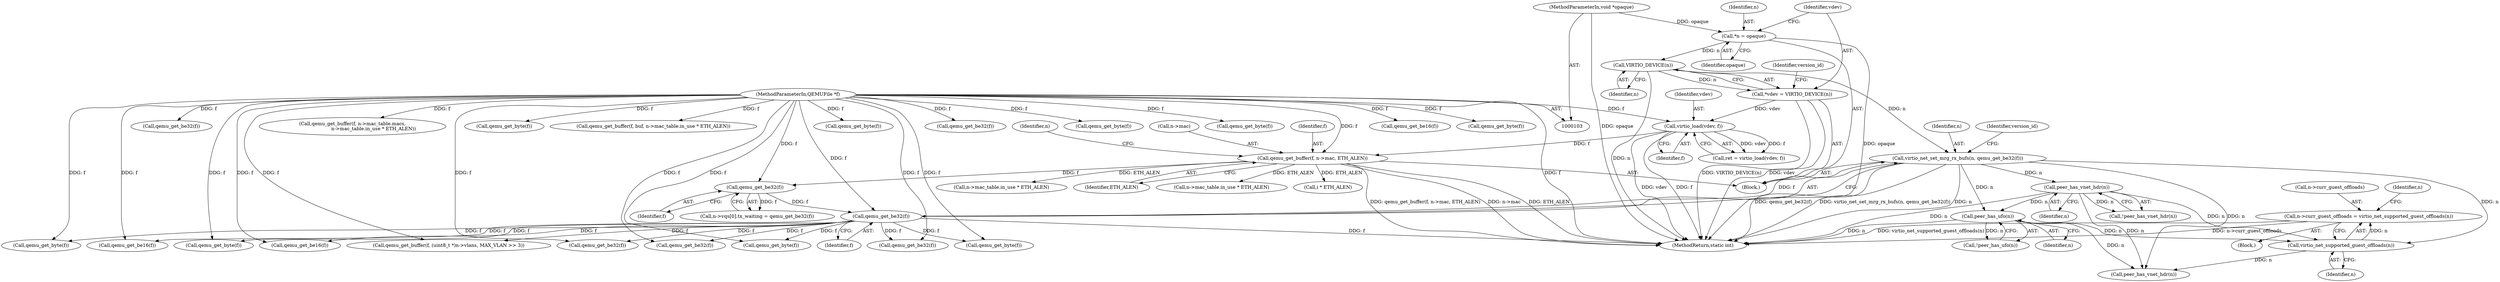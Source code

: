 digraph "0_qemu_eea750a5623ddac7a61982eec8f1c93481857578@pointer" {
"1000460" [label="(Call,n->curr_guest_offloads = virtio_net_supported_guest_offloads(n))"];
"1000464" [label="(Call,virtio_net_supported_guest_offloads(n))"];
"1000157" [label="(Call,virtio_net_set_mrg_rx_bufs(n, qemu_get_be32(f)))"];
"1000115" [label="(Call,VIRTIO_DEVICE(n))"];
"1000109" [label="(Call,*n = opaque)"];
"1000105" [label="(MethodParameterIn,void *opaque)"];
"1000159" [label="(Call,qemu_get_be32(f))"];
"1000155" [label="(Call,qemu_get_be32(f))"];
"1000141" [label="(Call,qemu_get_buffer(f, n->mac, ETH_ALEN))"];
"1000133" [label="(Call,virtio_load(vdev, f))"];
"1000113" [label="(Call,*vdev = VIRTIO_DEVICE(n))"];
"1000104" [label="(MethodParameterIn,QEMUFile *f)"];
"1000384" [label="(Call,peer_has_ufo(n))"];
"1000316" [label="(Call,peer_has_vnet_hdr(n))"];
"1000385" [label="(Identifier,n)"];
"1000467" [label="(Call,peer_has_vnet_hdr(n))"];
"1000464" [label="(Call,virtio_net_supported_guest_offloads(n))"];
"1000316" [label="(Call,peer_has_vnet_hdr(n))"];
"1000315" [label="(Call,!peer_has_vnet_hdr(n))"];
"1000151" [label="(Identifier,n)"];
"1000191" [label="(Call,qemu_get_be32(f))"];
"1000335" [label="(Call,qemu_get_byte(f))"];
"1000143" [label="(Call,n->mac)"];
"1000398" [label="(Block,)"];
"1000360" [label="(Call,qemu_get_byte(f))"];
"1000372" [label="(Call,qemu_get_byte(f))"];
"1000496" [label="(Call,i * ETH_ALEN)"];
"1000416" [label="(Call,qemu_get_be16(f))"];
"1000381" [label="(Call,qemu_get_byte(f))"];
"1000157" [label="(Call,virtio_net_set_mrg_rx_bufs(n, qemu_get_be32(f)))"];
"1000155" [label="(Call,qemu_get_be32(f))"];
"1000104" [label="(MethodParameterIn,QEMUFile *f)"];
"1000111" [label="(Identifier,opaque)"];
"1000109" [label="(Call,*n = opaque)"];
"1000141" [label="(Call,qemu_get_buffer(f, n->mac, ETH_ALEN))"];
"1000205" [label="(Call,qemu_get_byte(f))"];
"1000458" [label="(Call,qemu_get_be32(f))"];
"1000110" [label="(Identifier,n)"];
"1000113" [label="(Call,*vdev = VIRTIO_DEVICE(n))"];
"1000156" [label="(Identifier,f)"];
"1000468" [label="(Identifier,n)"];
"1000142" [label="(Identifier,f)"];
"1000465" [label="(Identifier,n)"];
"1000160" [label="(Identifier,f)"];
"1000169" [label="(Call,qemu_get_be16(f))"];
"1000354" [label="(Call,qemu_get_byte(f))"];
"1000147" [label="(Call,n->vqs[0].tx_waiting = qemu_get_be32(f))"];
"1000135" [label="(Identifier,f)"];
"1000460" [label="(Call,n->curr_guest_offloads = virtio_net_supported_guest_offloads(n))"];
"1000404" [label="(Call,qemu_get_be16(f))"];
"1000146" [label="(Identifier,ETH_ALEN)"];
"1000133" [label="(Call,virtio_load(vdev, f))"];
"1000229" [label="(Call,qemu_get_buffer(f, n->mac_table.macs,\n                            n->mac_table.in_use * ETH_ALEN))"];
"1000131" [label="(Call,ret = virtio_load(vdev, f))"];
"1000107" [label="(Block,)"];
"1000461" [label="(Call,n->curr_guest_offloads)"];
"1000159" [label="(Call,qemu_get_be32(f))"];
"1000541" [label="(MethodReturn,static int)"];
"1000163" [label="(Identifier,version_id)"];
"1000116" [label="(Identifier,n)"];
"1000115" [label="(Call,VIRTIO_DEVICE(n))"];
"1000383" [label="(Call,!peer_has_ufo(n))"];
"1000263" [label="(Call,n->mac_table.in_use * ETH_ALEN)"];
"1000134" [label="(Identifier,vdev)"];
"1000343" [label="(Call,qemu_get_byte(f))"];
"1000114" [label="(Identifier,vdev)"];
"1000313" [label="(Call,qemu_get_be32(f))"];
"1000260" [label="(Call,qemu_get_buffer(f, buf, n->mac_table.in_use * ETH_ALEN))"];
"1000218" [label="(Call,qemu_get_be32(f))"];
"1000317" [label="(Identifier,n)"];
"1000105" [label="(MethodParameterIn,void *opaque)"];
"1000158" [label="(Identifier,n)"];
"1000185" [label="(Call,qemu_get_be32(f))"];
"1000199" [label="(Call,qemu_get_byte(f))"];
"1000236" [label="(Call,n->mac_table.in_use * ETH_ALEN)"];
"1000123" [label="(Identifier,version_id)"];
"1000384" [label="(Call,peer_has_ufo(n))"];
"1000366" [label="(Call,qemu_get_byte(f))"];
"1000296" [label="(Call,qemu_get_buffer(f, (uint8_t *)n->vlans, MAX_VLAN >> 3))"];
"1000460" -> "1000398"  [label="AST: "];
"1000460" -> "1000464"  [label="CFG: "];
"1000461" -> "1000460"  [label="AST: "];
"1000464" -> "1000460"  [label="AST: "];
"1000468" -> "1000460"  [label="CFG: "];
"1000460" -> "1000541"  [label="DDG: n->curr_guest_offloads"];
"1000460" -> "1000541"  [label="DDG: virtio_net_supported_guest_offloads(n)"];
"1000464" -> "1000460"  [label="DDG: n"];
"1000464" -> "1000465"  [label="CFG: "];
"1000465" -> "1000464"  [label="AST: "];
"1000157" -> "1000464"  [label="DDG: n"];
"1000384" -> "1000464"  [label="DDG: n"];
"1000316" -> "1000464"  [label="DDG: n"];
"1000464" -> "1000467"  [label="DDG: n"];
"1000157" -> "1000107"  [label="AST: "];
"1000157" -> "1000159"  [label="CFG: "];
"1000158" -> "1000157"  [label="AST: "];
"1000159" -> "1000157"  [label="AST: "];
"1000163" -> "1000157"  [label="CFG: "];
"1000157" -> "1000541"  [label="DDG: qemu_get_be32(f)"];
"1000157" -> "1000541"  [label="DDG: virtio_net_set_mrg_rx_bufs(n, qemu_get_be32(f))"];
"1000157" -> "1000541"  [label="DDG: n"];
"1000115" -> "1000157"  [label="DDG: n"];
"1000159" -> "1000157"  [label="DDG: f"];
"1000157" -> "1000316"  [label="DDG: n"];
"1000157" -> "1000384"  [label="DDG: n"];
"1000157" -> "1000467"  [label="DDG: n"];
"1000115" -> "1000113"  [label="AST: "];
"1000115" -> "1000116"  [label="CFG: "];
"1000116" -> "1000115"  [label="AST: "];
"1000113" -> "1000115"  [label="CFG: "];
"1000115" -> "1000541"  [label="DDG: n"];
"1000115" -> "1000113"  [label="DDG: n"];
"1000109" -> "1000115"  [label="DDG: n"];
"1000109" -> "1000107"  [label="AST: "];
"1000109" -> "1000111"  [label="CFG: "];
"1000110" -> "1000109"  [label="AST: "];
"1000111" -> "1000109"  [label="AST: "];
"1000114" -> "1000109"  [label="CFG: "];
"1000109" -> "1000541"  [label="DDG: opaque"];
"1000105" -> "1000109"  [label="DDG: opaque"];
"1000105" -> "1000103"  [label="AST: "];
"1000105" -> "1000541"  [label="DDG: opaque"];
"1000159" -> "1000160"  [label="CFG: "];
"1000160" -> "1000159"  [label="AST: "];
"1000159" -> "1000541"  [label="DDG: f"];
"1000155" -> "1000159"  [label="DDG: f"];
"1000104" -> "1000159"  [label="DDG: f"];
"1000159" -> "1000169"  [label="DDG: f"];
"1000159" -> "1000185"  [label="DDG: f"];
"1000159" -> "1000199"  [label="DDG: f"];
"1000159" -> "1000218"  [label="DDG: f"];
"1000159" -> "1000296"  [label="DDG: f"];
"1000159" -> "1000313"  [label="DDG: f"];
"1000159" -> "1000335"  [label="DDG: f"];
"1000159" -> "1000354"  [label="DDG: f"];
"1000159" -> "1000381"  [label="DDG: f"];
"1000159" -> "1000404"  [label="DDG: f"];
"1000155" -> "1000147"  [label="AST: "];
"1000155" -> "1000156"  [label="CFG: "];
"1000156" -> "1000155"  [label="AST: "];
"1000147" -> "1000155"  [label="CFG: "];
"1000155" -> "1000147"  [label="DDG: f"];
"1000141" -> "1000155"  [label="DDG: f"];
"1000104" -> "1000155"  [label="DDG: f"];
"1000141" -> "1000107"  [label="AST: "];
"1000141" -> "1000146"  [label="CFG: "];
"1000142" -> "1000141"  [label="AST: "];
"1000143" -> "1000141"  [label="AST: "];
"1000146" -> "1000141"  [label="AST: "];
"1000151" -> "1000141"  [label="CFG: "];
"1000141" -> "1000541"  [label="DDG: qemu_get_buffer(f, n->mac, ETH_ALEN)"];
"1000141" -> "1000541"  [label="DDG: n->mac"];
"1000141" -> "1000541"  [label="DDG: ETH_ALEN"];
"1000133" -> "1000141"  [label="DDG: f"];
"1000104" -> "1000141"  [label="DDG: f"];
"1000141" -> "1000236"  [label="DDG: ETH_ALEN"];
"1000141" -> "1000263"  [label="DDG: ETH_ALEN"];
"1000141" -> "1000496"  [label="DDG: ETH_ALEN"];
"1000133" -> "1000131"  [label="AST: "];
"1000133" -> "1000135"  [label="CFG: "];
"1000134" -> "1000133"  [label="AST: "];
"1000135" -> "1000133"  [label="AST: "];
"1000131" -> "1000133"  [label="CFG: "];
"1000133" -> "1000541"  [label="DDG: vdev"];
"1000133" -> "1000541"  [label="DDG: f"];
"1000133" -> "1000131"  [label="DDG: vdev"];
"1000133" -> "1000131"  [label="DDG: f"];
"1000113" -> "1000133"  [label="DDG: vdev"];
"1000104" -> "1000133"  [label="DDG: f"];
"1000113" -> "1000107"  [label="AST: "];
"1000114" -> "1000113"  [label="AST: "];
"1000123" -> "1000113"  [label="CFG: "];
"1000113" -> "1000541"  [label="DDG: vdev"];
"1000113" -> "1000541"  [label="DDG: VIRTIO_DEVICE(n)"];
"1000104" -> "1000103"  [label="AST: "];
"1000104" -> "1000541"  [label="DDG: f"];
"1000104" -> "1000169"  [label="DDG: f"];
"1000104" -> "1000185"  [label="DDG: f"];
"1000104" -> "1000191"  [label="DDG: f"];
"1000104" -> "1000199"  [label="DDG: f"];
"1000104" -> "1000205"  [label="DDG: f"];
"1000104" -> "1000218"  [label="DDG: f"];
"1000104" -> "1000229"  [label="DDG: f"];
"1000104" -> "1000260"  [label="DDG: f"];
"1000104" -> "1000296"  [label="DDG: f"];
"1000104" -> "1000313"  [label="DDG: f"];
"1000104" -> "1000335"  [label="DDG: f"];
"1000104" -> "1000343"  [label="DDG: f"];
"1000104" -> "1000354"  [label="DDG: f"];
"1000104" -> "1000360"  [label="DDG: f"];
"1000104" -> "1000366"  [label="DDG: f"];
"1000104" -> "1000372"  [label="DDG: f"];
"1000104" -> "1000381"  [label="DDG: f"];
"1000104" -> "1000404"  [label="DDG: f"];
"1000104" -> "1000416"  [label="DDG: f"];
"1000104" -> "1000458"  [label="DDG: f"];
"1000384" -> "1000383"  [label="AST: "];
"1000384" -> "1000385"  [label="CFG: "];
"1000385" -> "1000384"  [label="AST: "];
"1000383" -> "1000384"  [label="CFG: "];
"1000384" -> "1000541"  [label="DDG: n"];
"1000384" -> "1000383"  [label="DDG: n"];
"1000316" -> "1000384"  [label="DDG: n"];
"1000384" -> "1000467"  [label="DDG: n"];
"1000316" -> "1000315"  [label="AST: "];
"1000316" -> "1000317"  [label="CFG: "];
"1000317" -> "1000316"  [label="AST: "];
"1000315" -> "1000316"  [label="CFG: "];
"1000316" -> "1000541"  [label="DDG: n"];
"1000316" -> "1000315"  [label="DDG: n"];
"1000316" -> "1000467"  [label="DDG: n"];
}
